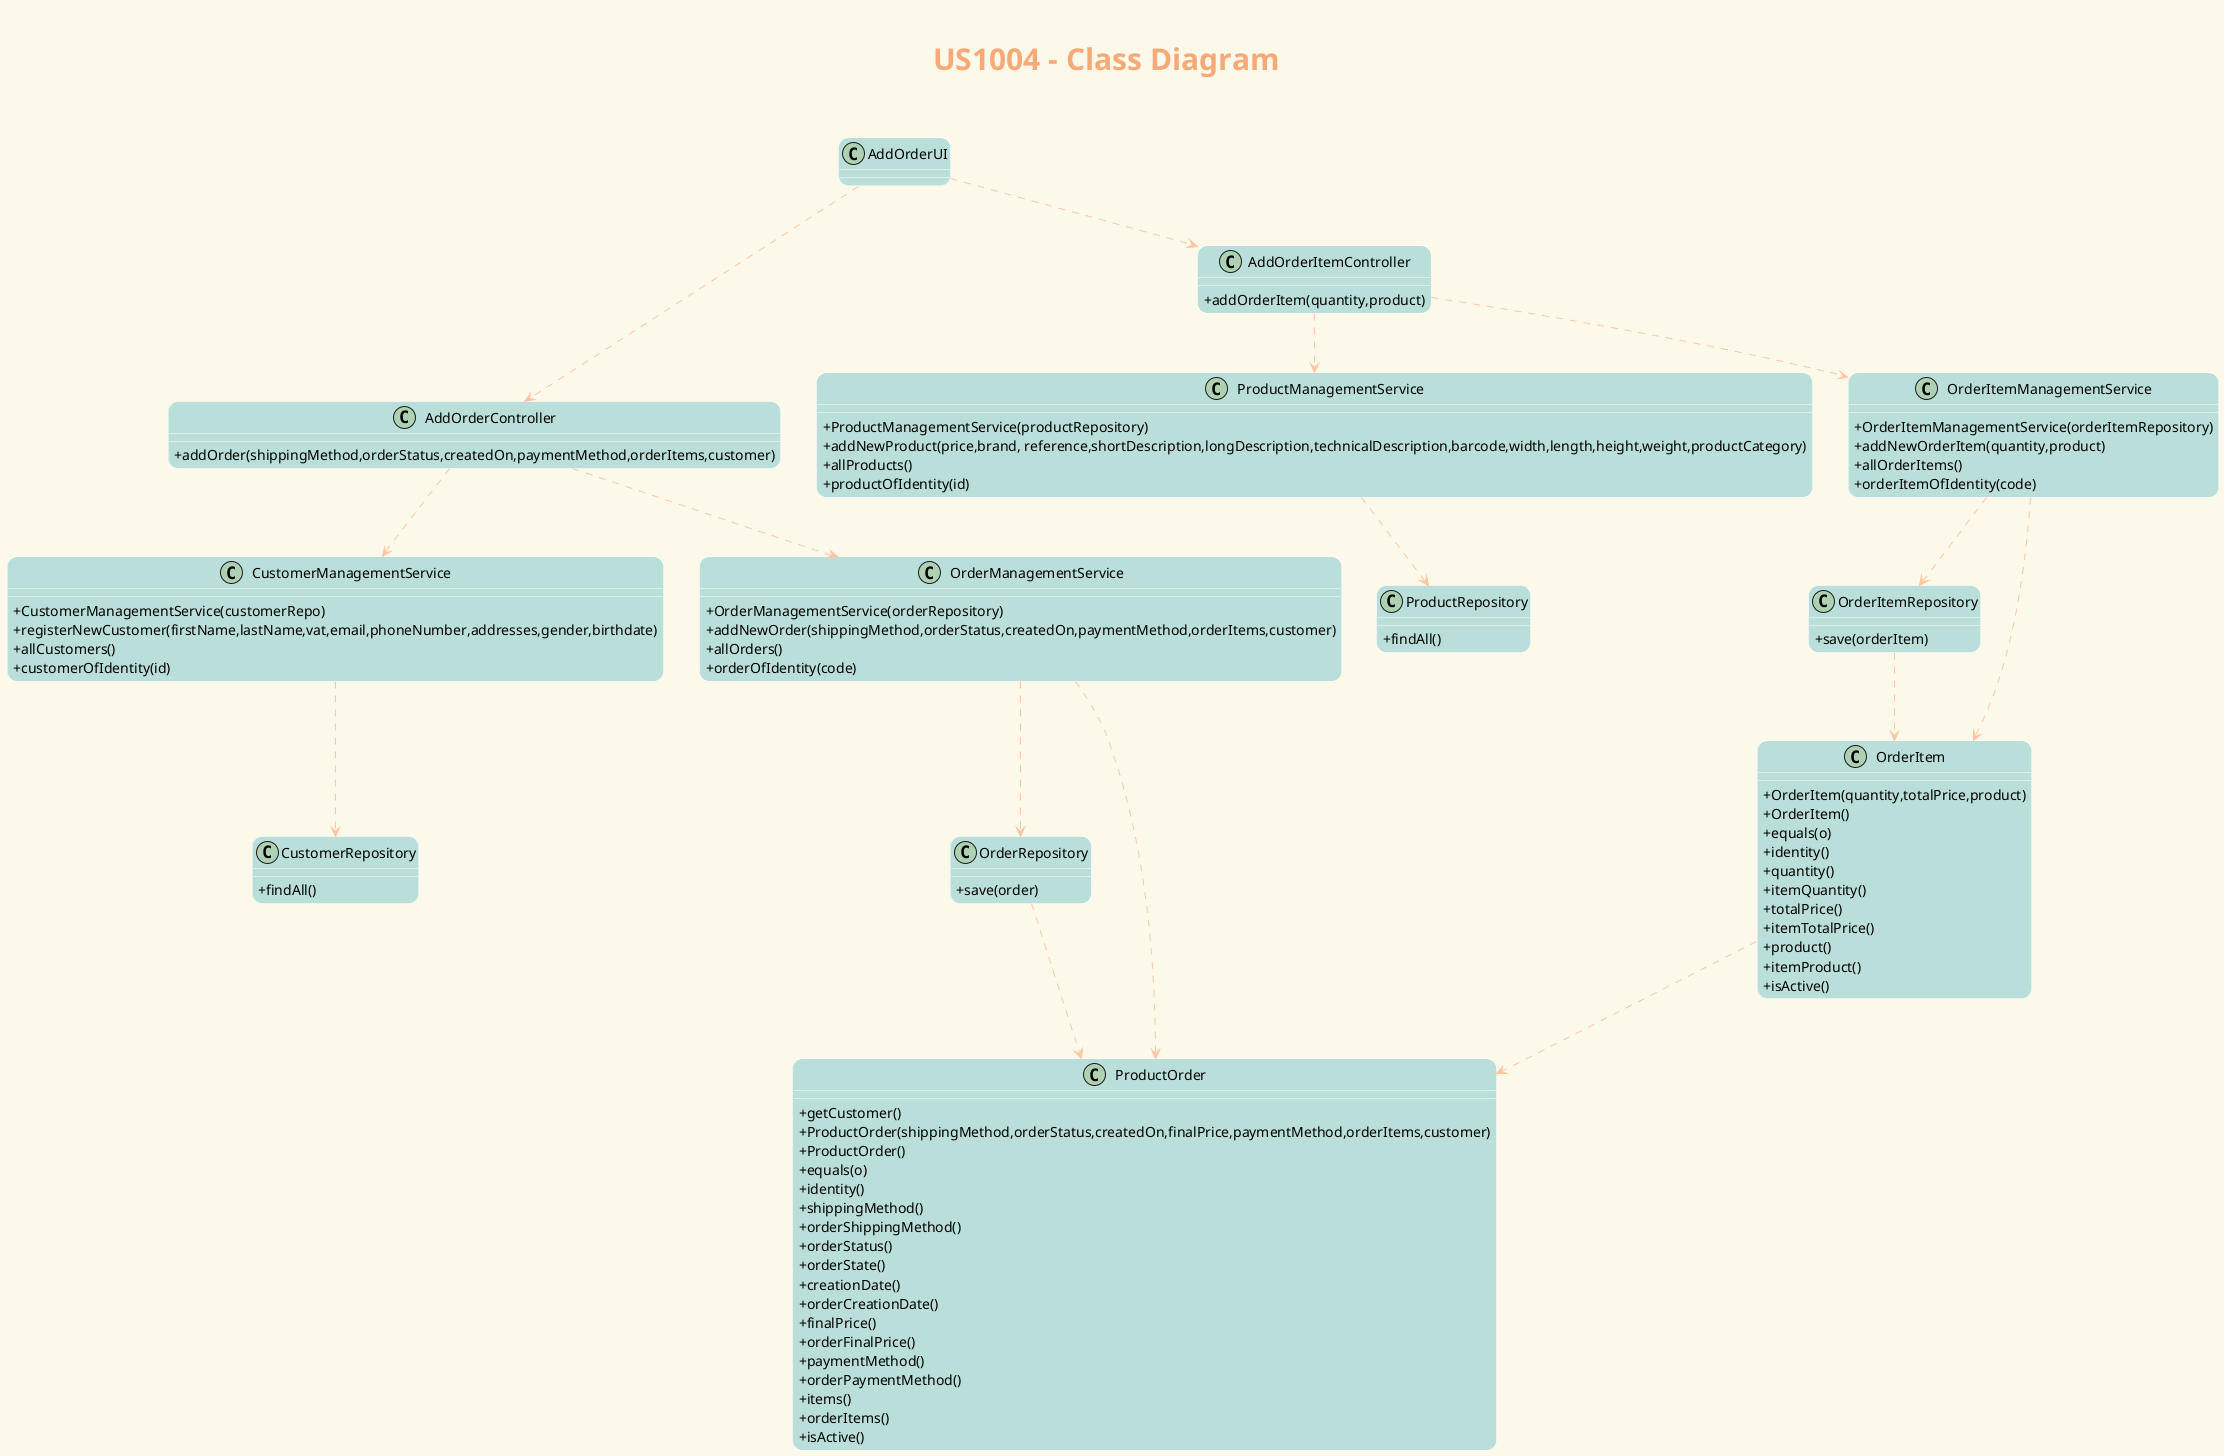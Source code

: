 @startuml
' ======= layout =========
skinparam backgroundColor #fcf9ea
skinparam titleBorderRoundCorner 15
skinparam titleFontSize 30
skinparam classAttributeIconSize 0
skinparam titleFontName Arial Black
skinparam titleFontColor #f8a978
skinparam roundcorner 20
skinparam stereotypeCBackgroundColor ffc5a1
skinparam class {

ArrowColor ffc5a1
BorderColor White
BackgroundColor badfdb
}


' ======= title =========
center header


endheader
title <b>US1004 - Class Diagram\n

' ======= classes =========
class AddOrderController{
+addOrder(shippingMethod,orderStatus,createdOn,paymentMethod,orderItems,customer)
}
class AddOrderItemController{
+addOrderItem(quantity,product)
}

class AddOrderUI{
}
class ProductManagementService{
+ProductManagementService(productRepository)
+addNewProduct(price,brand, reference,shortDescription,longDescription,technicalDescription,barcode,width,length,height,weight,productCategory)
+allProducts()
+productOfIdentity(id)

}
class CustomerManagementService{
 +CustomerManagementService(customerRepo)
 +registerNewCustomer(firstName,lastName,vat,email,phoneNumber,addresses,gender,birthdate)
 +allCustomers()
 +customerOfIdentity(id)
}
class OrderItemManagementService{
 +OrderItemManagementService(orderItemRepository)
 +addNewOrderItem(quantity,product)
 +allOrderItems()
 +orderItemOfIdentity(code)
}
class OrderManagementService{
 +OrderManagementService(orderRepository)
 +addNewOrder(shippingMethod,orderStatus,createdOn,paymentMethod,orderItems,customer)
 +allOrders()
 +orderOfIdentity(code)
}
class CustomerRepository{
+findAll()
}
class ProductRepository{
+findAll()
}
class OrderItemRepository{
+save(orderItem)
}
class OrderRepository{
+save(order)
}
class OrderItem{
+OrderItem(quantity,totalPrice,product)
+OrderItem()
+equals(o)
+identity()
+quantity()
+itemQuantity()
+totalPrice()
+itemTotalPrice()
+product()
+itemProduct()
+isActive()
}
class ProductOrder{
+getCustomer()
+ProductOrder(shippingMethod,orderStatus,createdOn,finalPrice,paymentMethod,orderItems,customer)
+ProductOrder()
+equals(o)
+identity()
+shippingMethod()
+orderShippingMethod()
+orderStatus()
+orderState()
+creationDate()
+orderCreationDate()
+finalPrice()
+orderFinalPrice()
+paymentMethod()
+orderPaymentMethod()
+items()
+orderItems()
+isActive()
}

AddOrderUI ..> AddOrderController
AddOrderUI ..> AddOrderItemController
AddOrderItemController ..> ProductManagementService
AddOrderItemController ..> OrderItemManagementService
AddOrderController ..> CustomerManagementService
AddOrderController ..> OrderManagementService
CustomerManagementService ..> CustomerRepository
ProductManagementService ..> ProductRepository
OrderManagementService ..> OrderRepository
OrderItemManagementService ..> OrderItemRepository
OrderItemManagementService ..> OrderItem
OrderManagementService ..> ProductOrder
OrderRepository ..> ProductOrder
OrderItemRepository ..> OrderItem
OrderItem ..> ProductOrder

@enduml